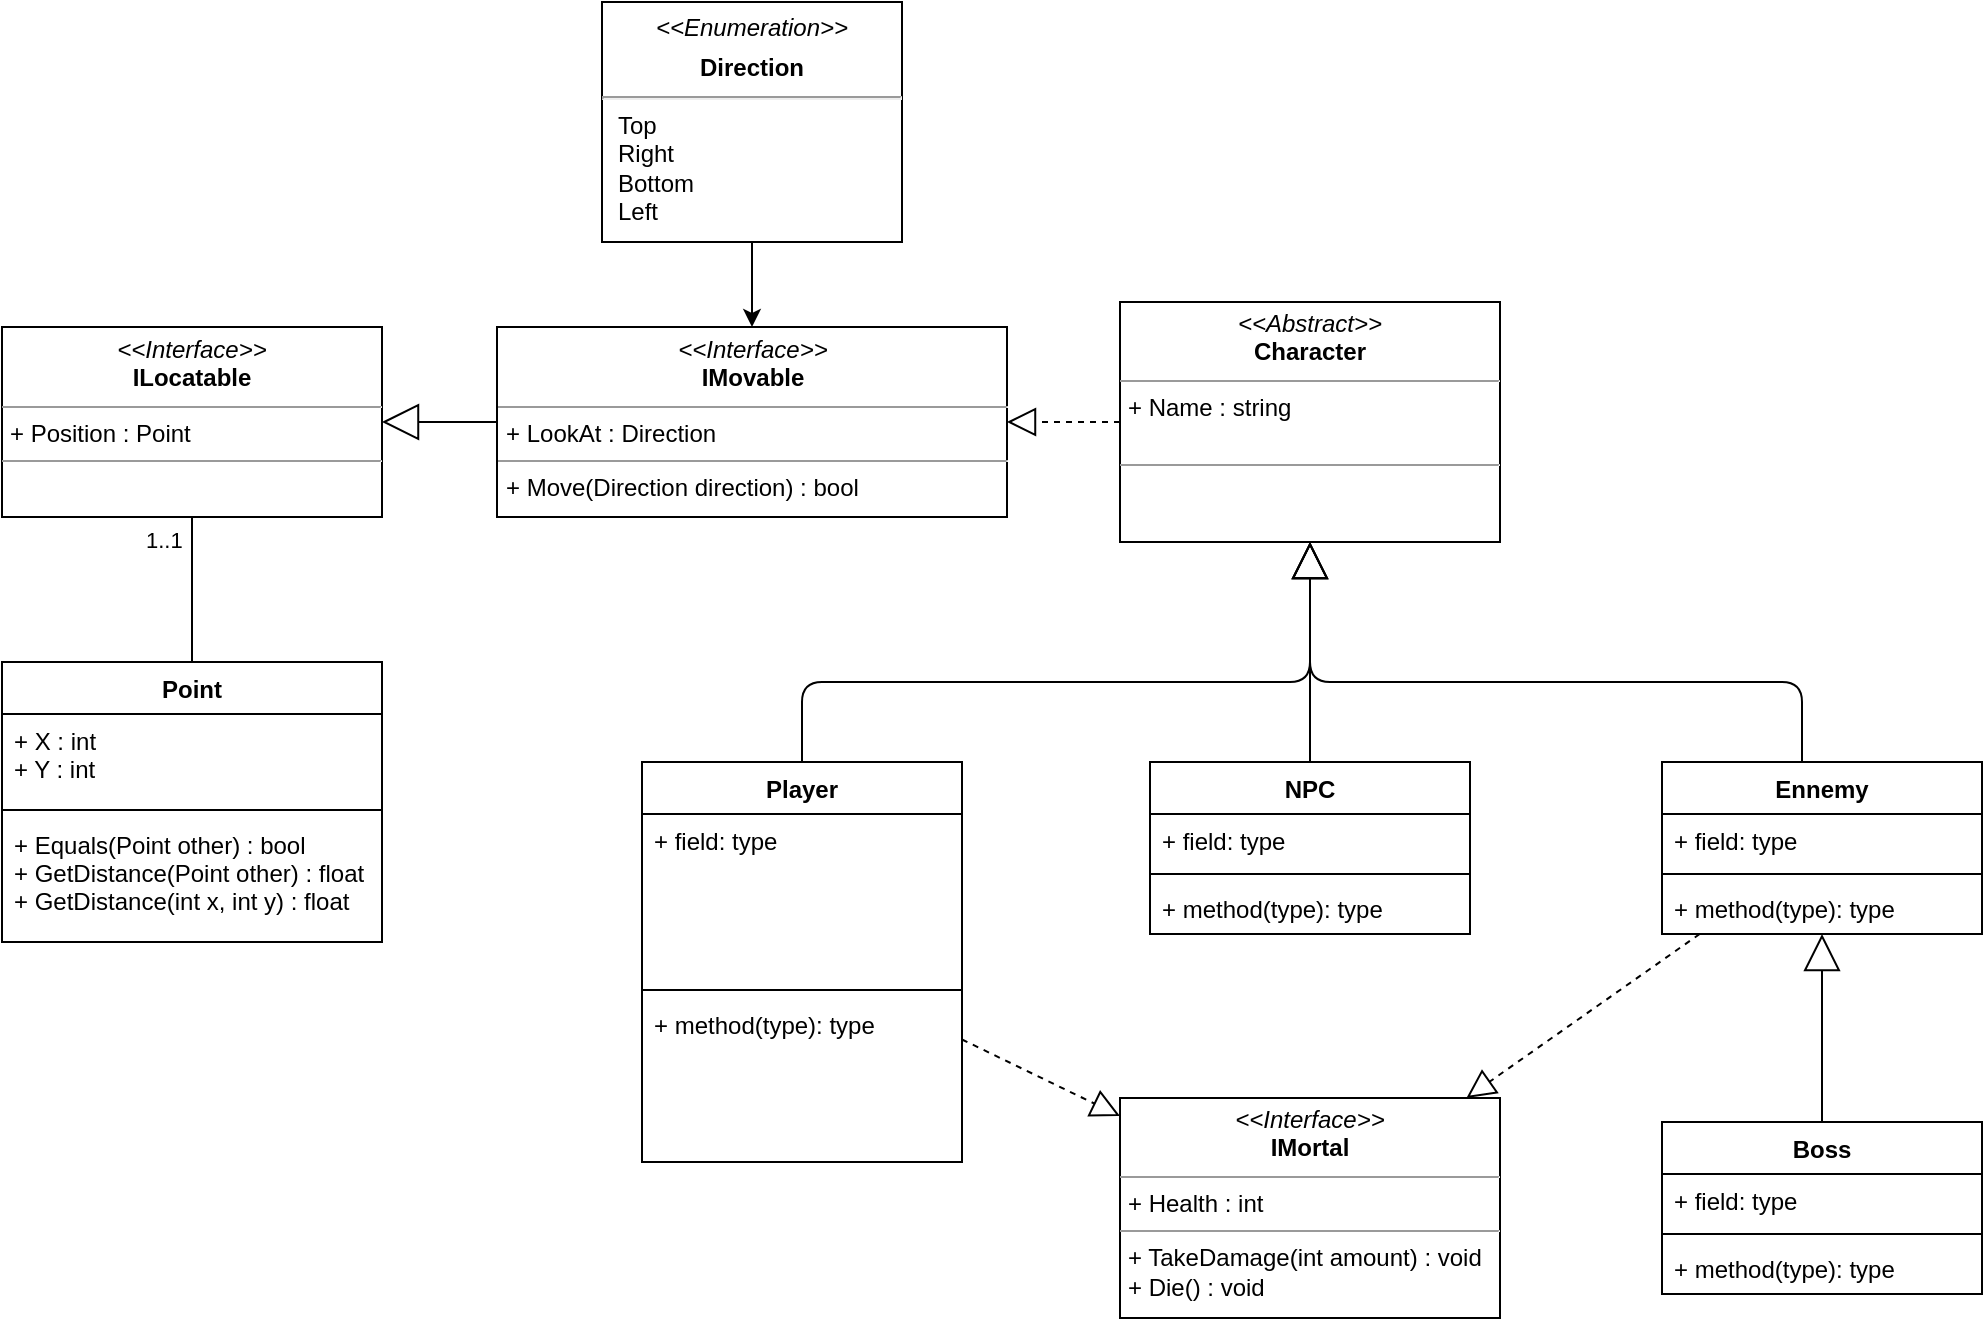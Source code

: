 <mxfile version="15.4.0" type="device"><diagram id="C5RBs43oDa-KdzZeNtuy" name="Page-1"><mxGraphModel dx="1221" dy="714" grid="1" gridSize="10" guides="1" tooltips="1" connect="1" arrows="1" fold="1" page="1" pageScale="1" pageWidth="1169" pageHeight="827" math="0" shadow="0"><root><mxCell id="WIyWlLk6GJQsqaUBKTNV-0"/><mxCell id="WIyWlLk6GJQsqaUBKTNV-1" parent="WIyWlLk6GJQsqaUBKTNV-0"/><mxCell id="5swHYzabRFGuGf4kcsna-0" value="NPC" style="swimlane;fontStyle=1;align=center;verticalAlign=top;childLayout=stackLayout;horizontal=1;startSize=26;horizontalStack=0;resizeParent=1;resizeParentMax=0;resizeLast=0;collapsible=1;marginBottom=0;" vertex="1" parent="WIyWlLk6GJQsqaUBKTNV-1"><mxGeometry x="654" y="410" width="160" height="86" as="geometry"/></mxCell><mxCell id="5swHYzabRFGuGf4kcsna-1" value="+ field: type" style="text;strokeColor=none;fillColor=none;align=left;verticalAlign=top;spacingLeft=4;spacingRight=4;overflow=hidden;rotatable=0;points=[[0,0.5],[1,0.5]];portConstraint=eastwest;" vertex="1" parent="5swHYzabRFGuGf4kcsna-0"><mxGeometry y="26" width="160" height="26" as="geometry"/></mxCell><mxCell id="5swHYzabRFGuGf4kcsna-2" value="" style="line;strokeWidth=1;fillColor=none;align=left;verticalAlign=middle;spacingTop=-1;spacingLeft=3;spacingRight=3;rotatable=0;labelPosition=right;points=[];portConstraint=eastwest;" vertex="1" parent="5swHYzabRFGuGf4kcsna-0"><mxGeometry y="52" width="160" height="8" as="geometry"/></mxCell><mxCell id="5swHYzabRFGuGf4kcsna-3" value="+ method(type): type" style="text;strokeColor=none;fillColor=none;align=left;verticalAlign=top;spacingLeft=4;spacingRight=4;overflow=hidden;rotatable=0;points=[[0,0.5],[1,0.5]];portConstraint=eastwest;" vertex="1" parent="5swHYzabRFGuGf4kcsna-0"><mxGeometry y="60" width="160" height="26" as="geometry"/></mxCell><mxCell id="5swHYzabRFGuGf4kcsna-8" value="Ennemy" style="swimlane;fontStyle=1;align=center;verticalAlign=top;childLayout=stackLayout;horizontal=1;startSize=26;horizontalStack=0;resizeParent=1;resizeParentMax=0;resizeLast=0;collapsible=1;marginBottom=0;" vertex="1" parent="WIyWlLk6GJQsqaUBKTNV-1"><mxGeometry x="910" y="410" width="160" height="86" as="geometry"/></mxCell><mxCell id="5swHYzabRFGuGf4kcsna-9" value="+ field: type" style="text;strokeColor=none;fillColor=none;align=left;verticalAlign=top;spacingLeft=4;spacingRight=4;overflow=hidden;rotatable=0;points=[[0,0.5],[1,0.5]];portConstraint=eastwest;" vertex="1" parent="5swHYzabRFGuGf4kcsna-8"><mxGeometry y="26" width="160" height="26" as="geometry"/></mxCell><mxCell id="5swHYzabRFGuGf4kcsna-10" value="" style="line;strokeWidth=1;fillColor=none;align=left;verticalAlign=middle;spacingTop=-1;spacingLeft=3;spacingRight=3;rotatable=0;labelPosition=right;points=[];portConstraint=eastwest;" vertex="1" parent="5swHYzabRFGuGf4kcsna-8"><mxGeometry y="52" width="160" height="8" as="geometry"/></mxCell><mxCell id="5swHYzabRFGuGf4kcsna-11" value="+ method(type): type" style="text;strokeColor=none;fillColor=none;align=left;verticalAlign=top;spacingLeft=4;spacingRight=4;overflow=hidden;rotatable=0;points=[[0,0.5],[1,0.5]];portConstraint=eastwest;" vertex="1" parent="5swHYzabRFGuGf4kcsna-8"><mxGeometry y="60" width="160" height="26" as="geometry"/></mxCell><mxCell id="5swHYzabRFGuGf4kcsna-12" value="Player" style="swimlane;fontStyle=1;align=center;verticalAlign=top;childLayout=stackLayout;horizontal=1;startSize=26;horizontalStack=0;resizeParent=1;resizeParentMax=0;resizeLast=0;collapsible=1;marginBottom=0;" vertex="1" parent="WIyWlLk6GJQsqaUBKTNV-1"><mxGeometry x="400" y="410" width="160" height="200" as="geometry"/></mxCell><mxCell id="5swHYzabRFGuGf4kcsna-13" value="+ field: type" style="text;strokeColor=none;fillColor=none;align=left;verticalAlign=top;spacingLeft=4;spacingRight=4;overflow=hidden;rotatable=0;points=[[0,0.5],[1,0.5]];portConstraint=eastwest;" vertex="1" parent="5swHYzabRFGuGf4kcsna-12"><mxGeometry y="26" width="160" height="84" as="geometry"/></mxCell><mxCell id="5swHYzabRFGuGf4kcsna-14" value="" style="line;strokeWidth=1;fillColor=none;align=left;verticalAlign=middle;spacingTop=-1;spacingLeft=3;spacingRight=3;rotatable=0;labelPosition=right;points=[];portConstraint=eastwest;" vertex="1" parent="5swHYzabRFGuGf4kcsna-12"><mxGeometry y="110" width="160" height="8" as="geometry"/></mxCell><mxCell id="5swHYzabRFGuGf4kcsna-15" value="+ method(type): type" style="text;strokeColor=none;fillColor=none;align=left;verticalAlign=top;spacingLeft=4;spacingRight=4;overflow=hidden;rotatable=0;points=[[0,0.5],[1,0.5]];portConstraint=eastwest;" vertex="1" parent="5swHYzabRFGuGf4kcsna-12"><mxGeometry y="118" width="160" height="82" as="geometry"/></mxCell><mxCell id="5swHYzabRFGuGf4kcsna-20" value="&lt;p style=&quot;margin: 0px ; margin-top: 4px ; text-align: center&quot;&gt;&lt;i&gt;&amp;lt;&amp;lt;Interface&amp;gt;&amp;gt;&lt;/i&gt;&lt;br&gt;&lt;b&gt;IMortal&lt;/b&gt;&lt;/p&gt;&lt;hr size=&quot;1&quot;&gt;&lt;p style=&quot;margin: 0px ; margin-left: 4px&quot;&gt;+ Health : int&lt;br&gt;&lt;/p&gt;&lt;hr size=&quot;1&quot;&gt;&lt;p style=&quot;margin: 0px ; margin-left: 4px&quot;&gt;+ TakeDamage(int amount) : void&lt;br&gt;&lt;/p&gt;&lt;p style=&quot;margin: 0px ; margin-left: 4px&quot;&gt;+ Die() : void&lt;/p&gt;" style="verticalAlign=top;align=left;overflow=fill;fontSize=12;fontFamily=Helvetica;html=1;" vertex="1" parent="WIyWlLk6GJQsqaUBKTNV-1"><mxGeometry x="639" y="578" width="190" height="110" as="geometry"/></mxCell><mxCell id="5swHYzabRFGuGf4kcsna-21" value="Boss" style="swimlane;fontStyle=1;align=center;verticalAlign=top;childLayout=stackLayout;horizontal=1;startSize=26;horizontalStack=0;resizeParent=1;resizeParentMax=0;resizeLast=0;collapsible=1;marginBottom=0;" vertex="1" parent="WIyWlLk6GJQsqaUBKTNV-1"><mxGeometry x="910" y="590" width="160" height="86" as="geometry"/></mxCell><mxCell id="5swHYzabRFGuGf4kcsna-22" value="+ field: type" style="text;strokeColor=none;fillColor=none;align=left;verticalAlign=top;spacingLeft=4;spacingRight=4;overflow=hidden;rotatable=0;points=[[0,0.5],[1,0.5]];portConstraint=eastwest;" vertex="1" parent="5swHYzabRFGuGf4kcsna-21"><mxGeometry y="26" width="160" height="26" as="geometry"/></mxCell><mxCell id="5swHYzabRFGuGf4kcsna-23" value="" style="line;strokeWidth=1;fillColor=none;align=left;verticalAlign=middle;spacingTop=-1;spacingLeft=3;spacingRight=3;rotatable=0;labelPosition=right;points=[];portConstraint=eastwest;" vertex="1" parent="5swHYzabRFGuGf4kcsna-21"><mxGeometry y="52" width="160" height="8" as="geometry"/></mxCell><mxCell id="5swHYzabRFGuGf4kcsna-24" value="+ method(type): type" style="text;strokeColor=none;fillColor=none;align=left;verticalAlign=top;spacingLeft=4;spacingRight=4;overflow=hidden;rotatable=0;points=[[0,0.5],[1,0.5]];portConstraint=eastwest;" vertex="1" parent="5swHYzabRFGuGf4kcsna-21"><mxGeometry y="60" width="160" height="26" as="geometry"/></mxCell><mxCell id="5swHYzabRFGuGf4kcsna-29" value="&lt;p style=&quot;margin: 0px ; margin-top: 4px ; text-align: center&quot;&gt;&lt;i&gt;&amp;lt;&amp;lt;Abstract&amp;gt;&amp;gt;&lt;/i&gt;&lt;br&gt;&lt;b&gt;Character&lt;/b&gt;&lt;/p&gt;&lt;hr size=&quot;1&quot;&gt;&lt;p style=&quot;margin: 0px ; margin-left: 4px&quot;&gt;+ Name : string&lt;br&gt;&lt;/p&gt;&lt;p style=&quot;margin: 0px ; margin-left: 4px&quot;&gt;&lt;br&gt;&lt;/p&gt;&lt;hr size=&quot;1&quot;&gt;&lt;p style=&quot;margin: 0px ; margin-left: 4px&quot;&gt;&lt;br&gt;&lt;/p&gt;" style="verticalAlign=top;align=left;overflow=fill;fontSize=12;fontFamily=Helvetica;html=1;" vertex="1" parent="WIyWlLk6GJQsqaUBKTNV-1"><mxGeometry x="639" y="180" width="190" height="120" as="geometry"/></mxCell><mxCell id="5swHYzabRFGuGf4kcsna-31" value="" style="endArrow=block;endSize=16;endFill=0;html=1;edgeStyle=orthogonalEdgeStyle;" edge="1" parent="WIyWlLk6GJQsqaUBKTNV-1" source="5swHYzabRFGuGf4kcsna-0" target="5swHYzabRFGuGf4kcsna-29"><mxGeometry width="160" relative="1" as="geometry"><mxPoint x="660" y="400" as="sourcePoint"/><mxPoint x="820" y="400" as="targetPoint"/></mxGeometry></mxCell><mxCell id="5swHYzabRFGuGf4kcsna-32" value="" style="endArrow=block;endSize=16;endFill=0;html=1;edgeStyle=orthogonalEdgeStyle;" edge="1" parent="WIyWlLk6GJQsqaUBKTNV-1" source="5swHYzabRFGuGf4kcsna-8" target="5swHYzabRFGuGf4kcsna-29"><mxGeometry width="160" relative="1" as="geometry"><mxPoint x="744" y="480" as="sourcePoint"/><mxPoint x="744" y="330" as="targetPoint"/><Array as="points"><mxPoint x="980" y="370"/><mxPoint x="734" y="370"/></Array></mxGeometry></mxCell><mxCell id="5swHYzabRFGuGf4kcsna-33" value="" style="endArrow=block;endSize=16;endFill=0;html=1;edgeStyle=orthogonalEdgeStyle;" edge="1" parent="WIyWlLk6GJQsqaUBKTNV-1" source="5swHYzabRFGuGf4kcsna-12" target="5swHYzabRFGuGf4kcsna-29"><mxGeometry width="160" relative="1" as="geometry"><mxPoint x="754" y="490" as="sourcePoint"/><mxPoint x="754" y="340" as="targetPoint"/><Array as="points"><mxPoint x="480" y="370"/><mxPoint x="734" y="370"/></Array></mxGeometry></mxCell><mxCell id="5swHYzabRFGuGf4kcsna-34" value="" style="endArrow=block;endSize=16;endFill=0;html=1;edgeStyle=orthogonalEdgeStyle;" edge="1" parent="WIyWlLk6GJQsqaUBKTNV-1" source="5swHYzabRFGuGf4kcsna-21" target="5swHYzabRFGuGf4kcsna-8"><mxGeometry width="160" relative="1" as="geometry"><mxPoint x="764" y="500" as="sourcePoint"/><mxPoint x="764" y="350" as="targetPoint"/></mxGeometry></mxCell><mxCell id="5swHYzabRFGuGf4kcsna-35" value="" style="endArrow=block;dashed=1;endFill=0;endSize=12;html=1;" edge="1" parent="WIyWlLk6GJQsqaUBKTNV-1" source="5swHYzabRFGuGf4kcsna-12" target="5swHYzabRFGuGf4kcsna-20"><mxGeometry width="160" relative="1" as="geometry"><mxPoint x="840" y="380" as="sourcePoint"/><mxPoint x="990" y="350" as="targetPoint"/></mxGeometry></mxCell><mxCell id="5swHYzabRFGuGf4kcsna-36" value="" style="endArrow=block;dashed=1;endFill=0;endSize=12;html=1;" edge="1" parent="WIyWlLk6GJQsqaUBKTNV-1" source="5swHYzabRFGuGf4kcsna-8" target="5swHYzabRFGuGf4kcsna-20"><mxGeometry width="160" relative="1" as="geometry"><mxPoint x="920" y="530" as="sourcePoint"/><mxPoint x="1015" y="310" as="targetPoint"/></mxGeometry></mxCell><mxCell id="5swHYzabRFGuGf4kcsna-46" value="Point" style="swimlane;fontStyle=1;align=center;verticalAlign=top;childLayout=stackLayout;horizontal=1;startSize=26;horizontalStack=0;resizeParent=1;resizeParentMax=0;resizeLast=0;collapsible=1;marginBottom=0;" vertex="1" parent="WIyWlLk6GJQsqaUBKTNV-1"><mxGeometry x="80" y="360" width="190" height="140" as="geometry"/></mxCell><mxCell id="5swHYzabRFGuGf4kcsna-47" value="+ X : int&#10;+ Y : int" style="text;strokeColor=none;fillColor=none;align=left;verticalAlign=top;spacingLeft=4;spacingRight=4;overflow=hidden;rotatable=0;points=[[0,0.5],[1,0.5]];portConstraint=eastwest;" vertex="1" parent="5swHYzabRFGuGf4kcsna-46"><mxGeometry y="26" width="190" height="44" as="geometry"/></mxCell><mxCell id="5swHYzabRFGuGf4kcsna-48" value="" style="line;strokeWidth=1;fillColor=none;align=left;verticalAlign=middle;spacingTop=-1;spacingLeft=3;spacingRight=3;rotatable=0;labelPosition=right;points=[];portConstraint=eastwest;" vertex="1" parent="5swHYzabRFGuGf4kcsna-46"><mxGeometry y="70" width="190" height="8" as="geometry"/></mxCell><mxCell id="5swHYzabRFGuGf4kcsna-49" value="+ Equals(Point other) : bool&#10;+ GetDistance(Point other) : float&#10;+ GetDistance(int x, int y) : float" style="text;strokeColor=none;fillColor=none;align=left;verticalAlign=top;spacingLeft=4;spacingRight=4;overflow=hidden;rotatable=0;points=[[0,0.5],[1,0.5]];portConstraint=eastwest;" vertex="1" parent="5swHYzabRFGuGf4kcsna-46"><mxGeometry y="78" width="190" height="62" as="geometry"/></mxCell><mxCell id="5swHYzabRFGuGf4kcsna-50" value="" style="endArrow=none;html=1;edgeStyle=orthogonalEdgeStyle;" edge="1" parent="WIyWlLk6GJQsqaUBKTNV-1" source="5swHYzabRFGuGf4kcsna-75" target="5swHYzabRFGuGf4kcsna-46"><mxGeometry relative="1" as="geometry"><mxPoint x="250" y="220" as="sourcePoint"/><mxPoint x="500" y="110" as="targetPoint"/></mxGeometry></mxCell><mxCell id="5swHYzabRFGuGf4kcsna-51" value="1..1" style="edgeLabel;resizable=0;html=1;align=left;verticalAlign=bottom;" connectable="0" vertex="1" parent="5swHYzabRFGuGf4kcsna-50"><mxGeometry x="-1" relative="1" as="geometry"><mxPoint x="-25" y="20" as="offset"/></mxGeometry></mxCell><mxCell id="5swHYzabRFGuGf4kcsna-54" value="&lt;p style=&quot;margin: 0px ; margin-top: 4px ; text-align: center&quot;&gt;&lt;i&gt;&amp;lt;&amp;lt;Interface&amp;gt;&amp;gt;&lt;/i&gt;&lt;br&gt;&lt;b&gt;IMovable&lt;/b&gt;&lt;/p&gt;&lt;hr size=&quot;1&quot;&gt;&lt;p style=&quot;margin: 0px ; margin-left: 4px&quot;&gt;+ LookAt : Direction&lt;/p&gt;&lt;hr size=&quot;1&quot;&gt;&lt;p style=&quot;margin: 0px ; margin-left: 4px&quot;&gt;+ Move(Direction direction) : bool&lt;br&gt;&lt;/p&gt;" style="verticalAlign=top;align=left;overflow=fill;fontSize=12;fontFamily=Helvetica;html=1;" vertex="1" parent="WIyWlLk6GJQsqaUBKTNV-1"><mxGeometry x="327.5" y="192.5" width="255" height="95" as="geometry"/></mxCell><mxCell id="5swHYzabRFGuGf4kcsna-57" value="" style="endArrow=block;dashed=1;endFill=0;endSize=12;html=1;edgeStyle=orthogonalEdgeStyle;" edge="1" parent="WIyWlLk6GJQsqaUBKTNV-1" source="5swHYzabRFGuGf4kcsna-29" target="5swHYzabRFGuGf4kcsna-54"><mxGeometry width="160" relative="1" as="geometry"><mxPoint x="730" y="160" as="sourcePoint"/><mxPoint x="610" y="100" as="targetPoint"/></mxGeometry></mxCell><mxCell id="5swHYzabRFGuGf4kcsna-77" value="" style="edgeStyle=orthogonalEdgeStyle;orthogonalLoop=1;jettySize=auto;html=1;" edge="1" parent="WIyWlLk6GJQsqaUBKTNV-1" source="5swHYzabRFGuGf4kcsna-67" target="5swHYzabRFGuGf4kcsna-54"><mxGeometry relative="1" as="geometry"/></mxCell><mxCell id="5swHYzabRFGuGf4kcsna-67" value="&lt;p style=&quot;margin: 0px ; margin-top: 6px ; text-align: center&quot;&gt;&lt;i&gt;&amp;lt;&amp;lt;Enumeration&amp;gt;&amp;gt;&lt;/i&gt;&lt;br&gt;&lt;/p&gt;&lt;p style=&quot;margin: 0px ; margin-top: 6px ; text-align: center&quot;&gt;&lt;b&gt;Direction&lt;/b&gt;&lt;/p&gt;&lt;hr&gt;&lt;p style=&quot;margin: 0px ; margin-left: 8px&quot;&gt;Top&lt;/p&gt;&lt;p style=&quot;margin: 0px ; margin-left: 8px&quot;&gt;Right&lt;/p&gt;&lt;p style=&quot;margin: 0px ; margin-left: 8px&quot;&gt;Bottom&lt;/p&gt;&lt;p style=&quot;margin: 0px ; margin-left: 8px&quot;&gt;Left&lt;/p&gt;" style="align=left;overflow=fill;html=1;dropTarget=0;" vertex="1" parent="WIyWlLk6GJQsqaUBKTNV-1"><mxGeometry x="380" y="30" width="150" height="120" as="geometry"/></mxCell><mxCell id="5swHYzabRFGuGf4kcsna-75" value="&lt;p style=&quot;margin: 0px ; margin-top: 4px ; text-align: center&quot;&gt;&lt;i&gt;&amp;lt;&amp;lt;Interface&amp;gt;&amp;gt;&lt;/i&gt;&lt;br&gt;&lt;b&gt;ILocatable&lt;/b&gt;&lt;/p&gt;&lt;hr size=&quot;1&quot;&gt;&lt;p style=&quot;margin: 0px ; margin-left: 4px&quot;&gt;+ Position : Point&lt;/p&gt;&lt;hr size=&quot;1&quot;&gt;&lt;p style=&quot;margin: 0px ; margin-left: 4px&quot;&gt;&lt;br&gt;&lt;/p&gt;" style="verticalAlign=top;align=left;overflow=fill;fontSize=12;fontFamily=Helvetica;html=1;" vertex="1" parent="WIyWlLk6GJQsqaUBKTNV-1"><mxGeometry x="80" y="192.5" width="190" height="95" as="geometry"/></mxCell><mxCell id="5swHYzabRFGuGf4kcsna-76" value="" style="endArrow=block;endSize=16;endFill=0;html=1;edgeStyle=orthogonalEdgeStyle;" edge="1" parent="WIyWlLk6GJQsqaUBKTNV-1" source="5swHYzabRFGuGf4kcsna-54" target="5swHYzabRFGuGf4kcsna-75"><mxGeometry width="160" relative="1" as="geometry"><mxPoint x="1000.0" y="600" as="sourcePoint"/><mxPoint x="1000.0" y="506" as="targetPoint"/></mxGeometry></mxCell></root></mxGraphModel></diagram></mxfile>
